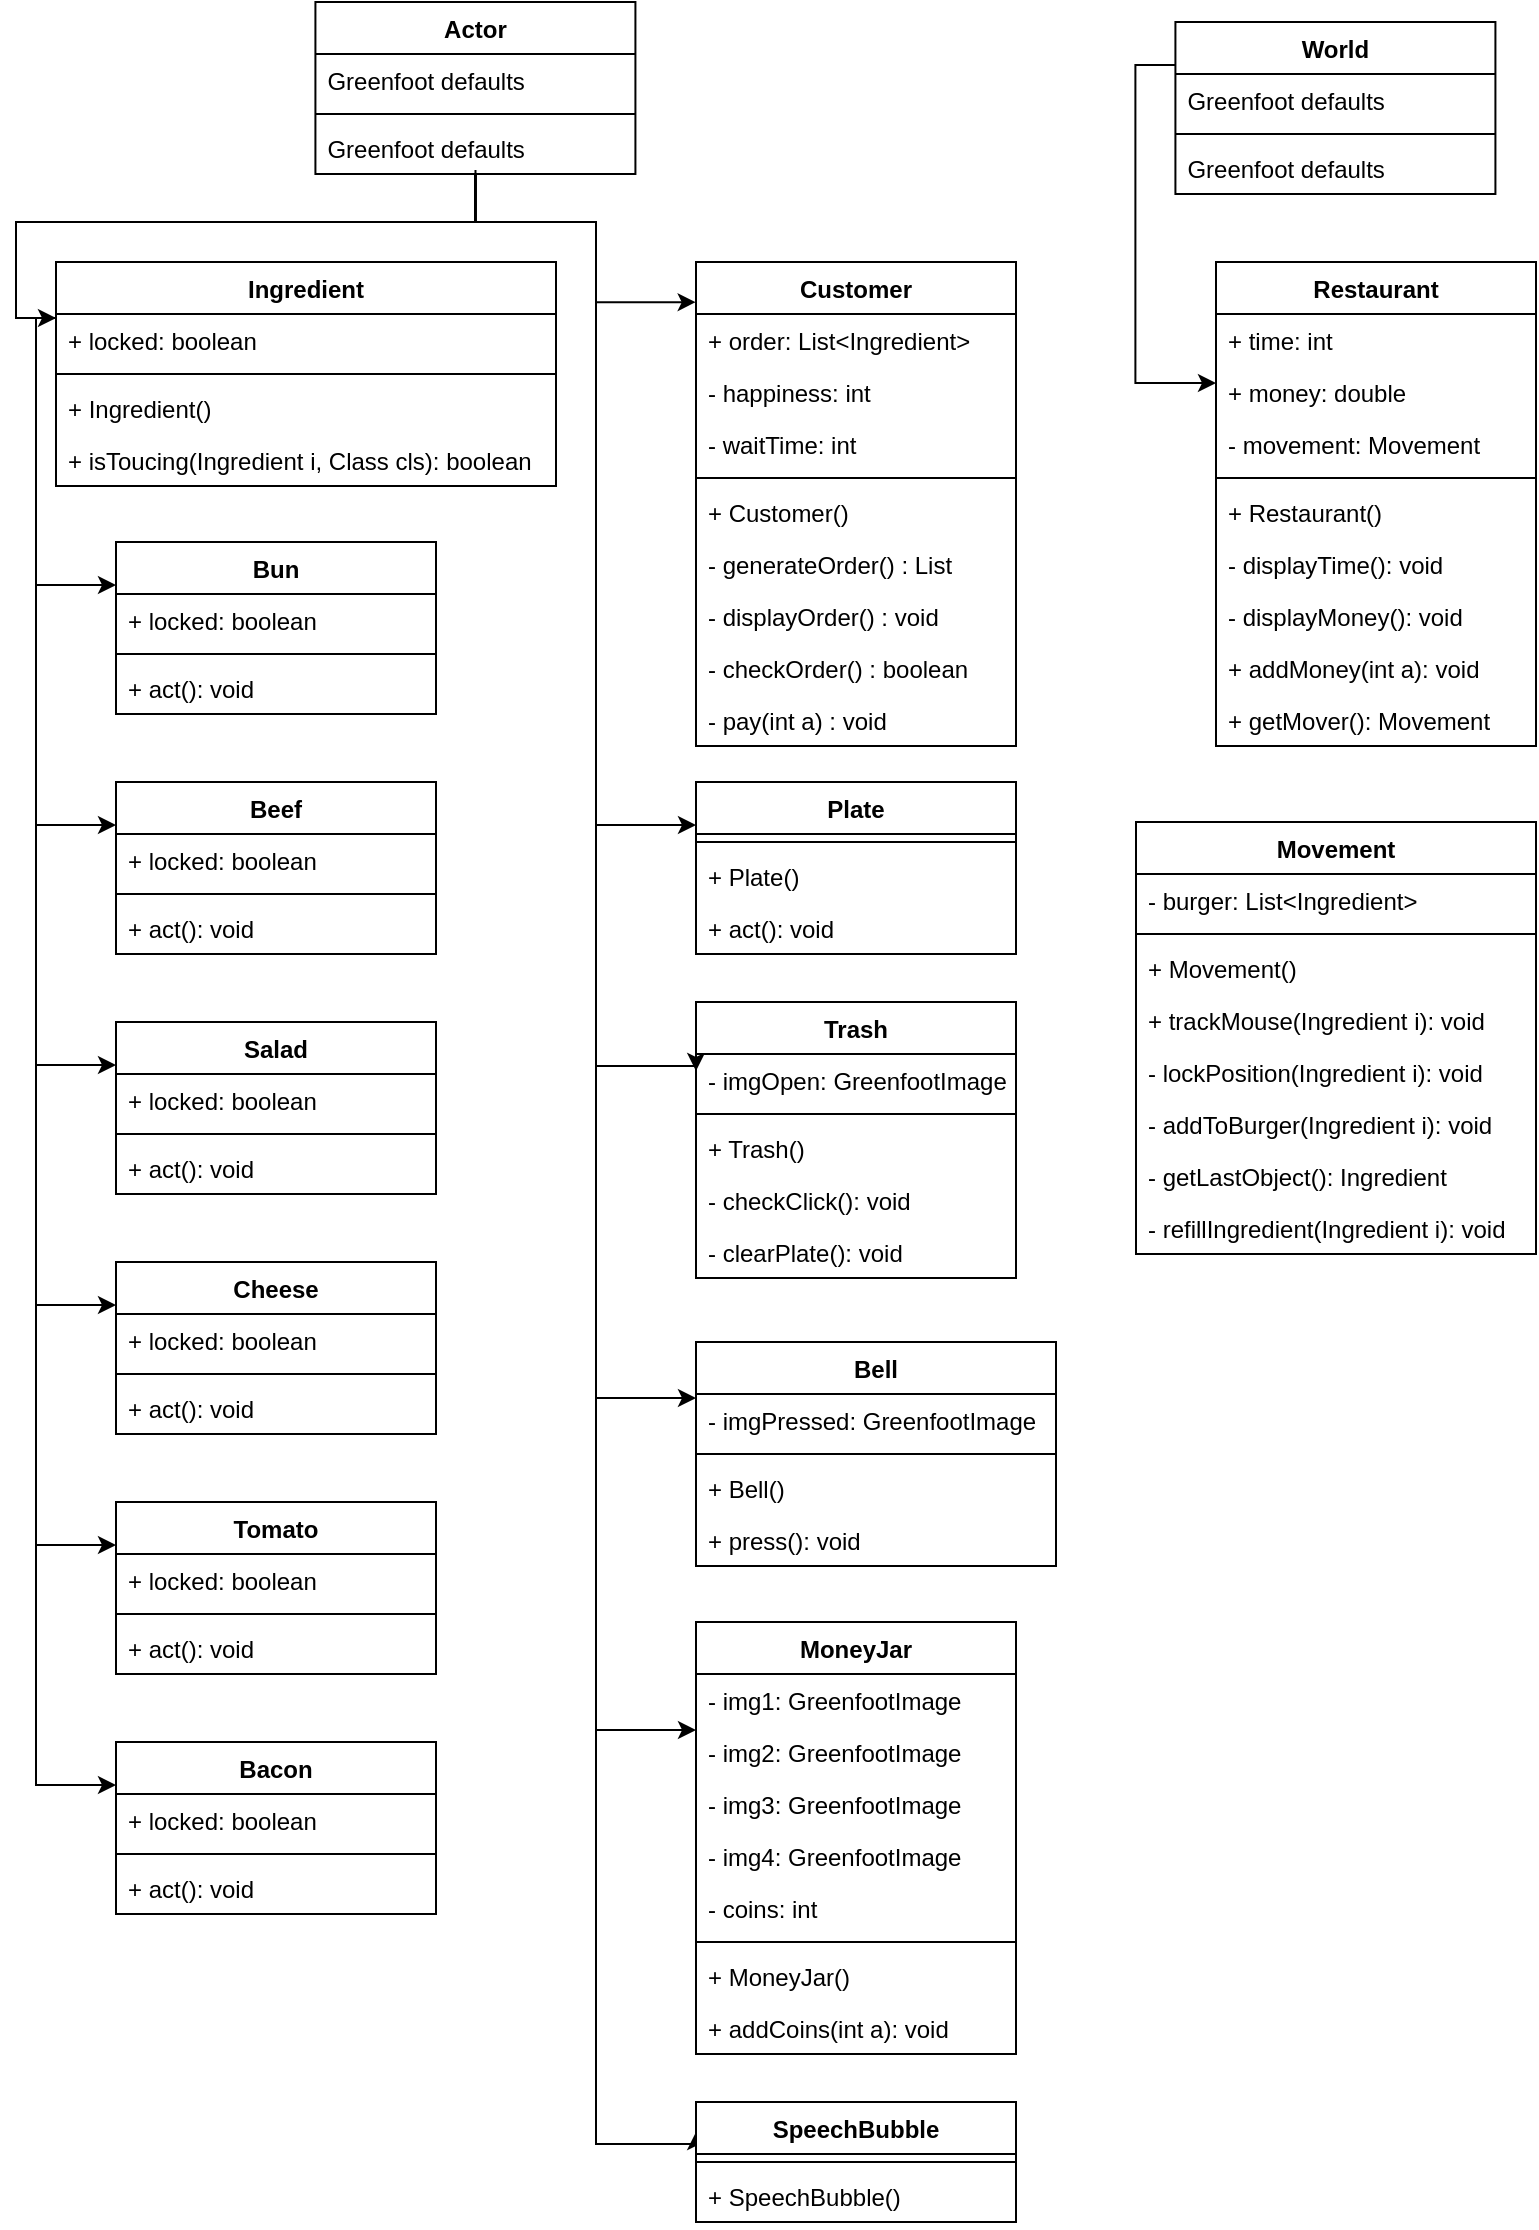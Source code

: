 <mxfile version="12.4.2" type="device" pages="1"><diagram name="Page-1" id="c4acf3e9-155e-7222-9cf6-157b1a14988f"><mxGraphModel dx="1385" dy="678" grid="1" gridSize="10" guides="1" tooltips="1" connect="1" arrows="1" fold="1" page="1" pageScale="1" pageWidth="827" pageHeight="1169" background="#ffffff" math="0" shadow="0"><root><mxCell id="0"/><mxCell id="1" parent="0"/><mxCell id="tEHOVPsxoqMVs1OEsCAl-37" style="edgeStyle=orthogonalEdgeStyle;rounded=0;orthogonalLoop=1;jettySize=auto;html=1;exitX=0;exitY=0.25;exitDx=0;exitDy=0;entryX=0;entryY=0.25;entryDx=0;entryDy=0;" parent="1" source="tEHOVPsxoqMVs1OEsCAl-1" target="tEHOVPsxoqMVs1OEsCAl-10" edge="1"><mxGeometry relative="1" as="geometry"><Array as="points"><mxPoint x="50" y="188"/><mxPoint x="50" y="322"/></Array></mxGeometry></mxCell><mxCell id="tEHOVPsxoqMVs1OEsCAl-39" style="edgeStyle=orthogonalEdgeStyle;rounded=0;orthogonalLoop=1;jettySize=auto;html=1;exitX=0;exitY=0.25;exitDx=0;exitDy=0;entryX=0;entryY=0.25;entryDx=0;entryDy=0;" parent="1" source="tEHOVPsxoqMVs1OEsCAl-1" target="tEHOVPsxoqMVs1OEsCAl-14" edge="1"><mxGeometry relative="1" as="geometry"><Array as="points"><mxPoint x="50" y="188"/><mxPoint x="50" y="442"/></Array></mxGeometry></mxCell><mxCell id="tEHOVPsxoqMVs1OEsCAl-40" style="edgeStyle=orthogonalEdgeStyle;rounded=0;orthogonalLoop=1;jettySize=auto;html=1;exitX=0;exitY=0.25;exitDx=0;exitDy=0;entryX=0;entryY=0.25;entryDx=0;entryDy=0;" parent="1" source="tEHOVPsxoqMVs1OEsCAl-1" target="tEHOVPsxoqMVs1OEsCAl-22" edge="1"><mxGeometry relative="1" as="geometry"><Array as="points"><mxPoint x="50" y="188"/><mxPoint x="50" y="562"/></Array></mxGeometry></mxCell><mxCell id="tEHOVPsxoqMVs1OEsCAl-41" style="edgeStyle=orthogonalEdgeStyle;rounded=0;orthogonalLoop=1;jettySize=auto;html=1;exitX=0;exitY=0.25;exitDx=0;exitDy=0;entryX=0;entryY=0.25;entryDx=0;entryDy=0;" parent="1" source="tEHOVPsxoqMVs1OEsCAl-1" target="tEHOVPsxoqMVs1OEsCAl-26" edge="1"><mxGeometry relative="1" as="geometry"><Array as="points"><mxPoint x="50" y="188"/><mxPoint x="50" y="682"/></Array></mxGeometry></mxCell><mxCell id="tEHOVPsxoqMVs1OEsCAl-42" style="edgeStyle=orthogonalEdgeStyle;rounded=0;orthogonalLoop=1;jettySize=auto;html=1;exitX=0;exitY=0.25;exitDx=0;exitDy=0;entryX=0;entryY=0.25;entryDx=0;entryDy=0;" parent="1" source="tEHOVPsxoqMVs1OEsCAl-1" target="tEHOVPsxoqMVs1OEsCAl-18" edge="1"><mxGeometry relative="1" as="geometry"><Array as="points"><mxPoint x="50" y="188"/><mxPoint x="50" y="802"/></Array></mxGeometry></mxCell><mxCell id="tEHOVPsxoqMVs1OEsCAl-43" style="edgeStyle=orthogonalEdgeStyle;rounded=0;orthogonalLoop=1;jettySize=auto;html=1;exitX=0;exitY=0.25;exitDx=0;exitDy=0;entryX=0;entryY=0.25;entryDx=0;entryDy=0;" parent="1" source="tEHOVPsxoqMVs1OEsCAl-1" target="tEHOVPsxoqMVs1OEsCAl-30" edge="1"><mxGeometry relative="1" as="geometry"><Array as="points"><mxPoint x="50" y="188"/><mxPoint x="50" y="922"/></Array></mxGeometry></mxCell><mxCell id="tEHOVPsxoqMVs1OEsCAl-1" value="Ingredient" style="swimlane;fontStyle=1;align=center;verticalAlign=top;childLayout=stackLayout;horizontal=1;startSize=26;horizontalStack=0;resizeParent=1;resizeParentMax=0;resizeLast=0;collapsible=1;marginBottom=0;" parent="1" vertex="1"><mxGeometry x="60" y="160" width="250" height="112" as="geometry"/></mxCell><mxCell id="tEHOVPsxoqMVs1OEsCAl-2" value="+ locked: boolean" style="text;strokeColor=none;fillColor=none;align=left;verticalAlign=top;spacingLeft=4;spacingRight=4;overflow=hidden;rotatable=0;points=[[0,0.5],[1,0.5]];portConstraint=eastwest;" parent="tEHOVPsxoqMVs1OEsCAl-1" vertex="1"><mxGeometry y="26" width="250" height="26" as="geometry"/></mxCell><mxCell id="tEHOVPsxoqMVs1OEsCAl-3" value="" style="line;strokeWidth=1;fillColor=none;align=left;verticalAlign=middle;spacingTop=-1;spacingLeft=3;spacingRight=3;rotatable=0;labelPosition=right;points=[];portConstraint=eastwest;" parent="tEHOVPsxoqMVs1OEsCAl-1" vertex="1"><mxGeometry y="52" width="250" height="8" as="geometry"/></mxCell><mxCell id="tEHOVPsxoqMVs1OEsCAl-116" value="+ Ingredient()" style="text;strokeColor=none;fillColor=none;align=left;verticalAlign=top;spacingLeft=4;spacingRight=4;overflow=hidden;rotatable=0;points=[[0,0.5],[1,0.5]];portConstraint=eastwest;" parent="tEHOVPsxoqMVs1OEsCAl-1" vertex="1"><mxGeometry y="60" width="250" height="26" as="geometry"/></mxCell><mxCell id="tEHOVPsxoqMVs1OEsCAl-4" value="+ isToucing(Ingredient i, Class cls): boolean" style="text;strokeColor=none;fillColor=none;align=left;verticalAlign=top;spacingLeft=4;spacingRight=4;overflow=hidden;rotatable=0;points=[[0,0.5],[1,0.5]];portConstraint=eastwest;" parent="tEHOVPsxoqMVs1OEsCAl-1" vertex="1"><mxGeometry y="86" width="250" height="26" as="geometry"/></mxCell><mxCell id="tEHOVPsxoqMVs1OEsCAl-88" style="edgeStyle=orthogonalEdgeStyle;rounded=0;orthogonalLoop=1;jettySize=auto;html=1;exitX=0.5;exitY=1;exitDx=0;exitDy=0;entryX=0;entryY=0.25;entryDx=0;entryDy=0;" parent="1" source="tEHOVPsxoqMVs1OEsCAl-5" target="tEHOVPsxoqMVs1OEsCAl-64" edge="1"><mxGeometry relative="1" as="geometry"><Array as="points"><mxPoint x="270" y="140"/><mxPoint x="330" y="140"/><mxPoint x="330" y="442"/></Array></mxGeometry></mxCell><mxCell id="tEHOVPsxoqMVs1OEsCAl-89" style="edgeStyle=orthogonalEdgeStyle;rounded=0;orthogonalLoop=1;jettySize=auto;html=1;exitX=0.5;exitY=1;exitDx=0;exitDy=0;entryX=0;entryY=0.25;entryDx=0;entryDy=0;" parent="1" source="tEHOVPsxoqMVs1OEsCAl-5" target="tEHOVPsxoqMVs1OEsCAl-68" edge="1"><mxGeometry relative="1" as="geometry"><Array as="points"><mxPoint x="270" y="140"/><mxPoint x="330" y="140"/><mxPoint x="330" y="562"/></Array></mxGeometry></mxCell><mxCell id="tEHOVPsxoqMVs1OEsCAl-90" style="edgeStyle=orthogonalEdgeStyle;rounded=0;orthogonalLoop=1;jettySize=auto;html=1;exitX=0.5;exitY=1;exitDx=0;exitDy=0;entryX=0;entryY=0.25;entryDx=0;entryDy=0;" parent="1" source="tEHOVPsxoqMVs1OEsCAl-5" target="tEHOVPsxoqMVs1OEsCAl-72" edge="1"><mxGeometry relative="1" as="geometry"><Array as="points"><mxPoint x="270" y="140"/><mxPoint x="330" y="140"/><mxPoint x="330" y="728"/></Array></mxGeometry></mxCell><mxCell id="tEHOVPsxoqMVs1OEsCAl-91" style="edgeStyle=orthogonalEdgeStyle;rounded=0;orthogonalLoop=1;jettySize=auto;html=1;exitX=0.5;exitY=1;exitDx=0;exitDy=0;entryX=0;entryY=0.25;entryDx=0;entryDy=0;" parent="1" source="tEHOVPsxoqMVs1OEsCAl-5" target="tEHOVPsxoqMVs1OEsCAl-78" edge="1"><mxGeometry relative="1" as="geometry"><Array as="points"><mxPoint x="270" y="140"/><mxPoint x="330" y="140"/><mxPoint x="330" y="894"/></Array></mxGeometry></mxCell><mxCell id="tEHOVPsxoqMVs1OEsCAl-112" style="edgeStyle=orthogonalEdgeStyle;rounded=0;orthogonalLoop=1;jettySize=auto;html=1;exitX=0.5;exitY=1;exitDx=0;exitDy=0;entryX=0;entryY=0.25;entryDx=0;entryDy=0;" parent="1" source="tEHOVPsxoqMVs1OEsCAl-5" target="tEHOVPsxoqMVs1OEsCAl-108" edge="1"><mxGeometry relative="1" as="geometry"><Array as="points"><mxPoint x="270" y="140"/><mxPoint x="330" y="140"/><mxPoint x="330" y="1101"/></Array></mxGeometry></mxCell><mxCell id="tEHOVPsxoqMVs1OEsCAl-113" style="edgeStyle=orthogonalEdgeStyle;rounded=0;orthogonalLoop=1;jettySize=auto;html=1;exitX=0.5;exitY=1;exitDx=0;exitDy=0;entryX=-0.001;entryY=0.083;entryDx=0;entryDy=0;entryPerimeter=0;" parent="1" source="tEHOVPsxoqMVs1OEsCAl-5" target="tEHOVPsxoqMVs1OEsCAl-83" edge="1"><mxGeometry relative="1" as="geometry"><mxPoint x="370" y="180" as="targetPoint"/><Array as="points"><mxPoint x="270" y="140"/><mxPoint x="330" y="140"/><mxPoint x="330" y="180"/></Array></mxGeometry></mxCell><mxCell id="tEHOVPsxoqMVs1OEsCAl-5" value="Actor" style="swimlane;fontStyle=1;align=center;verticalAlign=top;childLayout=stackLayout;horizontal=1;startSize=26;horizontalStack=0;resizeParent=1;resizeParentMax=0;resizeLast=0;collapsible=1;marginBottom=0;" parent="1" vertex="1"><mxGeometry x="189.71" y="30" width="160" height="86" as="geometry"/></mxCell><mxCell id="tEHOVPsxoqMVs1OEsCAl-6" value="Greenfoot defaults" style="text;strokeColor=none;fillColor=none;align=left;verticalAlign=top;spacingLeft=4;spacingRight=4;overflow=hidden;rotatable=0;points=[[0,0.5],[1,0.5]];portConstraint=eastwest;" parent="tEHOVPsxoqMVs1OEsCAl-5" vertex="1"><mxGeometry y="26" width="160" height="26" as="geometry"/></mxCell><mxCell id="tEHOVPsxoqMVs1OEsCAl-7" value="" style="line;strokeWidth=1;fillColor=none;align=left;verticalAlign=middle;spacingTop=-1;spacingLeft=3;spacingRight=3;rotatable=0;labelPosition=right;points=[];portConstraint=eastwest;" parent="tEHOVPsxoqMVs1OEsCAl-5" vertex="1"><mxGeometry y="52" width="160" height="8" as="geometry"/></mxCell><mxCell id="tEHOVPsxoqMVs1OEsCAl-8" value="Greenfoot defaults" style="text;strokeColor=none;fillColor=none;align=left;verticalAlign=top;spacingLeft=4;spacingRight=4;overflow=hidden;rotatable=0;points=[[0,0.5],[1,0.5]];portConstraint=eastwest;" parent="tEHOVPsxoqMVs1OEsCAl-5" vertex="1"><mxGeometry y="60" width="160" height="26" as="geometry"/></mxCell><mxCell id="tEHOVPsxoqMVs1OEsCAl-10" value="Bun" style="swimlane;fontStyle=1;align=center;verticalAlign=top;childLayout=stackLayout;horizontal=1;startSize=26;horizontalStack=0;resizeParent=1;resizeParentMax=0;resizeLast=0;collapsible=1;marginBottom=0;" parent="1" vertex="1"><mxGeometry x="90.0" y="300" width="160" height="86" as="geometry"/></mxCell><mxCell id="tEHOVPsxoqMVs1OEsCAl-117" value="+ locked: boolean" style="text;strokeColor=none;fillColor=none;align=left;verticalAlign=top;spacingLeft=4;spacingRight=4;overflow=hidden;rotatable=0;points=[[0,0.5],[1,0.5]];portConstraint=eastwest;" parent="tEHOVPsxoqMVs1OEsCAl-10" vertex="1"><mxGeometry y="26" width="160" height="26" as="geometry"/></mxCell><mxCell id="tEHOVPsxoqMVs1OEsCAl-12" value="" style="line;strokeWidth=1;fillColor=none;align=left;verticalAlign=middle;spacingTop=-1;spacingLeft=3;spacingRight=3;rotatable=0;labelPosition=right;points=[];portConstraint=eastwest;" parent="tEHOVPsxoqMVs1OEsCAl-10" vertex="1"><mxGeometry y="52" width="160" height="8" as="geometry"/></mxCell><mxCell id="tEHOVPsxoqMVs1OEsCAl-13" value="+ act(): void" style="text;strokeColor=none;fillColor=none;align=left;verticalAlign=top;spacingLeft=4;spacingRight=4;overflow=hidden;rotatable=0;points=[[0,0.5],[1,0.5]];portConstraint=eastwest;" parent="tEHOVPsxoqMVs1OEsCAl-10" vertex="1"><mxGeometry y="60" width="160" height="26" as="geometry"/></mxCell><mxCell id="tEHOVPsxoqMVs1OEsCAl-14" value="Beef" style="swimlane;fontStyle=1;align=center;verticalAlign=top;childLayout=stackLayout;horizontal=1;startSize=26;horizontalStack=0;resizeParent=1;resizeParentMax=0;resizeLast=0;collapsible=1;marginBottom=0;" parent="1" vertex="1"><mxGeometry x="90.0" y="420" width="160" height="86" as="geometry"/></mxCell><mxCell id="tEHOVPsxoqMVs1OEsCAl-118" value="+ locked: boolean" style="text;strokeColor=none;fillColor=none;align=left;verticalAlign=top;spacingLeft=4;spacingRight=4;overflow=hidden;rotatable=0;points=[[0,0.5],[1,0.5]];portConstraint=eastwest;" parent="tEHOVPsxoqMVs1OEsCAl-14" vertex="1"><mxGeometry y="26" width="160" height="26" as="geometry"/></mxCell><mxCell id="tEHOVPsxoqMVs1OEsCAl-16" value="" style="line;strokeWidth=1;fillColor=none;align=left;verticalAlign=middle;spacingTop=-1;spacingLeft=3;spacingRight=3;rotatable=0;labelPosition=right;points=[];portConstraint=eastwest;" parent="tEHOVPsxoqMVs1OEsCAl-14" vertex="1"><mxGeometry y="52" width="160" height="8" as="geometry"/></mxCell><mxCell id="tEHOVPsxoqMVs1OEsCAl-17" value="+ act(): void" style="text;strokeColor=none;fillColor=none;align=left;verticalAlign=top;spacingLeft=4;spacingRight=4;overflow=hidden;rotatable=0;points=[[0,0.5],[1,0.5]];portConstraint=eastwest;" parent="tEHOVPsxoqMVs1OEsCAl-14" vertex="1"><mxGeometry y="60" width="160" height="26" as="geometry"/></mxCell><mxCell id="tEHOVPsxoqMVs1OEsCAl-18" value="Tomato" style="swimlane;fontStyle=1;align=center;verticalAlign=top;childLayout=stackLayout;horizontal=1;startSize=26;horizontalStack=0;resizeParent=1;resizeParentMax=0;resizeLast=0;collapsible=1;marginBottom=0;" parent="1" vertex="1"><mxGeometry x="90.0" y="780" width="160" height="86" as="geometry"/></mxCell><mxCell id="tEHOVPsxoqMVs1OEsCAl-121" value="+ locked: boolean" style="text;strokeColor=none;fillColor=none;align=left;verticalAlign=top;spacingLeft=4;spacingRight=4;overflow=hidden;rotatable=0;points=[[0,0.5],[1,0.5]];portConstraint=eastwest;" parent="tEHOVPsxoqMVs1OEsCAl-18" vertex="1"><mxGeometry y="26" width="160" height="26" as="geometry"/></mxCell><mxCell id="tEHOVPsxoqMVs1OEsCAl-20" value="" style="line;strokeWidth=1;fillColor=none;align=left;verticalAlign=middle;spacingTop=-1;spacingLeft=3;spacingRight=3;rotatable=0;labelPosition=right;points=[];portConstraint=eastwest;" parent="tEHOVPsxoqMVs1OEsCAl-18" vertex="1"><mxGeometry y="52" width="160" height="8" as="geometry"/></mxCell><mxCell id="tEHOVPsxoqMVs1OEsCAl-21" value="+ act(): void" style="text;strokeColor=none;fillColor=none;align=left;verticalAlign=top;spacingLeft=4;spacingRight=4;overflow=hidden;rotatable=0;points=[[0,0.5],[1,0.5]];portConstraint=eastwest;" parent="tEHOVPsxoqMVs1OEsCAl-18" vertex="1"><mxGeometry y="60" width="160" height="26" as="geometry"/></mxCell><mxCell id="tEHOVPsxoqMVs1OEsCAl-22" value="Salad" style="swimlane;fontStyle=1;align=center;verticalAlign=top;childLayout=stackLayout;horizontal=1;startSize=26;horizontalStack=0;resizeParent=1;resizeParentMax=0;resizeLast=0;collapsible=1;marginBottom=0;" parent="1" vertex="1"><mxGeometry x="90.0" y="540" width="160" height="86" as="geometry"/></mxCell><mxCell id="tEHOVPsxoqMVs1OEsCAl-119" value="+ locked: boolean" style="text;strokeColor=none;fillColor=none;align=left;verticalAlign=top;spacingLeft=4;spacingRight=4;overflow=hidden;rotatable=0;points=[[0,0.5],[1,0.5]];portConstraint=eastwest;" parent="tEHOVPsxoqMVs1OEsCAl-22" vertex="1"><mxGeometry y="26" width="160" height="26" as="geometry"/></mxCell><mxCell id="tEHOVPsxoqMVs1OEsCAl-24" value="" style="line;strokeWidth=1;fillColor=none;align=left;verticalAlign=middle;spacingTop=-1;spacingLeft=3;spacingRight=3;rotatable=0;labelPosition=right;points=[];portConstraint=eastwest;" parent="tEHOVPsxoqMVs1OEsCAl-22" vertex="1"><mxGeometry y="52" width="160" height="8" as="geometry"/></mxCell><mxCell id="tEHOVPsxoqMVs1OEsCAl-25" value="+ act(): void" style="text;strokeColor=none;fillColor=none;align=left;verticalAlign=top;spacingLeft=4;spacingRight=4;overflow=hidden;rotatable=0;points=[[0,0.5],[1,0.5]];portConstraint=eastwest;" parent="tEHOVPsxoqMVs1OEsCAl-22" vertex="1"><mxGeometry y="60" width="160" height="26" as="geometry"/></mxCell><mxCell id="tEHOVPsxoqMVs1OEsCAl-26" value="Cheese" style="swimlane;fontStyle=1;align=center;verticalAlign=top;childLayout=stackLayout;horizontal=1;startSize=26;horizontalStack=0;resizeParent=1;resizeParentMax=0;resizeLast=0;collapsible=1;marginBottom=0;" parent="1" vertex="1"><mxGeometry x="90.0" y="660" width="160" height="86" as="geometry"/></mxCell><mxCell id="tEHOVPsxoqMVs1OEsCAl-120" value="+ locked: boolean" style="text;strokeColor=none;fillColor=none;align=left;verticalAlign=top;spacingLeft=4;spacingRight=4;overflow=hidden;rotatable=0;points=[[0,0.5],[1,0.5]];portConstraint=eastwest;" parent="tEHOVPsxoqMVs1OEsCAl-26" vertex="1"><mxGeometry y="26" width="160" height="26" as="geometry"/></mxCell><mxCell id="tEHOVPsxoqMVs1OEsCAl-28" value="" style="line;strokeWidth=1;fillColor=none;align=left;verticalAlign=middle;spacingTop=-1;spacingLeft=3;spacingRight=3;rotatable=0;labelPosition=right;points=[];portConstraint=eastwest;" parent="tEHOVPsxoqMVs1OEsCAl-26" vertex="1"><mxGeometry y="52" width="160" height="8" as="geometry"/></mxCell><mxCell id="tEHOVPsxoqMVs1OEsCAl-29" value="+ act(): void" style="text;strokeColor=none;fillColor=none;align=left;verticalAlign=top;spacingLeft=4;spacingRight=4;overflow=hidden;rotatable=0;points=[[0,0.5],[1,0.5]];portConstraint=eastwest;" parent="tEHOVPsxoqMVs1OEsCAl-26" vertex="1"><mxGeometry y="60" width="160" height="26" as="geometry"/></mxCell><mxCell id="tEHOVPsxoqMVs1OEsCAl-30" value="Bacon" style="swimlane;fontStyle=1;align=center;verticalAlign=top;childLayout=stackLayout;horizontal=1;startSize=26;horizontalStack=0;resizeParent=1;resizeParentMax=0;resizeLast=0;collapsible=1;marginBottom=0;" parent="1" vertex="1"><mxGeometry x="90.0" y="900" width="160" height="86" as="geometry"/></mxCell><mxCell id="tEHOVPsxoqMVs1OEsCAl-122" value="+ locked: boolean" style="text;strokeColor=none;fillColor=none;align=left;verticalAlign=top;spacingLeft=4;spacingRight=4;overflow=hidden;rotatable=0;points=[[0,0.5],[1,0.5]];portConstraint=eastwest;" parent="tEHOVPsxoqMVs1OEsCAl-30" vertex="1"><mxGeometry y="26" width="160" height="26" as="geometry"/></mxCell><mxCell id="tEHOVPsxoqMVs1OEsCAl-32" value="" style="line;strokeWidth=1;fillColor=none;align=left;verticalAlign=middle;spacingTop=-1;spacingLeft=3;spacingRight=3;rotatable=0;labelPosition=right;points=[];portConstraint=eastwest;" parent="tEHOVPsxoqMVs1OEsCAl-30" vertex="1"><mxGeometry y="52" width="160" height="8" as="geometry"/></mxCell><mxCell id="tEHOVPsxoqMVs1OEsCAl-33" value="+ act(): void" style="text;strokeColor=none;fillColor=none;align=left;verticalAlign=top;spacingLeft=4;spacingRight=4;overflow=hidden;rotatable=0;points=[[0,0.5],[1,0.5]];portConstraint=eastwest;" parent="tEHOVPsxoqMVs1OEsCAl-30" vertex="1"><mxGeometry y="60" width="160" height="26" as="geometry"/></mxCell><mxCell id="tEHOVPsxoqMVs1OEsCAl-52" style="edgeStyle=orthogonalEdgeStyle;rounded=0;orthogonalLoop=1;jettySize=auto;html=1;exitX=0;exitY=0.25;exitDx=0;exitDy=0;entryX=0;entryY=0.25;entryDx=0;entryDy=0;" parent="1" source="tEHOVPsxoqMVs1OEsCAl-44" target="tEHOVPsxoqMVs1OEsCAl-48" edge="1"><mxGeometry relative="1" as="geometry"/></mxCell><mxCell id="tEHOVPsxoqMVs1OEsCAl-44" value="World" style="swimlane;fontStyle=1;align=center;verticalAlign=top;childLayout=stackLayout;horizontal=1;startSize=26;horizontalStack=0;resizeParent=1;resizeParentMax=0;resizeLast=0;collapsible=1;marginBottom=0;" parent="1" vertex="1"><mxGeometry x="619.71" y="40" width="160" height="86" as="geometry"/></mxCell><mxCell id="tEHOVPsxoqMVs1OEsCAl-45" value="Greenfoot defaults" style="text;strokeColor=none;fillColor=none;align=left;verticalAlign=top;spacingLeft=4;spacingRight=4;overflow=hidden;rotatable=0;points=[[0,0.5],[1,0.5]];portConstraint=eastwest;" parent="tEHOVPsxoqMVs1OEsCAl-44" vertex="1"><mxGeometry y="26" width="160" height="26" as="geometry"/></mxCell><mxCell id="tEHOVPsxoqMVs1OEsCAl-46" value="" style="line;strokeWidth=1;fillColor=none;align=left;verticalAlign=middle;spacingTop=-1;spacingLeft=3;spacingRight=3;rotatable=0;labelPosition=right;points=[];portConstraint=eastwest;" parent="tEHOVPsxoqMVs1OEsCAl-44" vertex="1"><mxGeometry y="52" width="160" height="8" as="geometry"/></mxCell><mxCell id="tEHOVPsxoqMVs1OEsCAl-47" value="Greenfoot defaults" style="text;strokeColor=none;fillColor=none;align=left;verticalAlign=top;spacingLeft=4;spacingRight=4;overflow=hidden;rotatable=0;points=[[0,0.5],[1,0.5]];portConstraint=eastwest;" parent="tEHOVPsxoqMVs1OEsCAl-44" vertex="1"><mxGeometry y="60" width="160" height="26" as="geometry"/></mxCell><mxCell id="tEHOVPsxoqMVs1OEsCAl-48" value="Restaurant" style="swimlane;fontStyle=1;align=center;verticalAlign=top;childLayout=stackLayout;horizontal=1;startSize=26;horizontalStack=0;resizeParent=1;resizeParentMax=0;resizeLast=0;collapsible=1;marginBottom=0;" parent="1" vertex="1"><mxGeometry x="640" y="160" width="160" height="242" as="geometry"/></mxCell><mxCell id="tEHOVPsxoqMVs1OEsCAl-49" value="+ time: int" style="text;strokeColor=none;fillColor=none;align=left;verticalAlign=top;spacingLeft=4;spacingRight=4;overflow=hidden;rotatable=0;points=[[0,0.5],[1,0.5]];portConstraint=eastwest;" parent="tEHOVPsxoqMVs1OEsCAl-48" vertex="1"><mxGeometry y="26" width="160" height="26" as="geometry"/></mxCell><mxCell id="tEHOVPsxoqMVs1OEsCAl-97" value="+ money: double" style="text;strokeColor=none;fillColor=none;align=left;verticalAlign=top;spacingLeft=4;spacingRight=4;overflow=hidden;rotatable=0;points=[[0,0.5],[1,0.5]];portConstraint=eastwest;" parent="tEHOVPsxoqMVs1OEsCAl-48" vertex="1"><mxGeometry y="52" width="160" height="26" as="geometry"/></mxCell><mxCell id="tEHOVPsxoqMVs1OEsCAl-107" value="- movement: Movement" style="text;strokeColor=none;fillColor=none;align=left;verticalAlign=top;spacingLeft=4;spacingRight=4;overflow=hidden;rotatable=0;points=[[0,0.5],[1,0.5]];portConstraint=eastwest;" parent="tEHOVPsxoqMVs1OEsCAl-48" vertex="1"><mxGeometry y="78" width="160" height="26" as="geometry"/></mxCell><mxCell id="tEHOVPsxoqMVs1OEsCAl-50" value="" style="line;strokeWidth=1;fillColor=none;align=left;verticalAlign=middle;spacingTop=-1;spacingLeft=3;spacingRight=3;rotatable=0;labelPosition=right;points=[];portConstraint=eastwest;" parent="tEHOVPsxoqMVs1OEsCAl-48" vertex="1"><mxGeometry y="104" width="160" height="8" as="geometry"/></mxCell><mxCell id="tEHOVPsxoqMVs1OEsCAl-106" value="+ Restaurant()" style="text;strokeColor=none;fillColor=none;align=left;verticalAlign=top;spacingLeft=4;spacingRight=4;overflow=hidden;rotatable=0;points=[[0,0.5],[1,0.5]];portConstraint=eastwest;" parent="tEHOVPsxoqMVs1OEsCAl-48" vertex="1"><mxGeometry y="112" width="160" height="26" as="geometry"/></mxCell><mxCell id="tEHOVPsxoqMVs1OEsCAl-51" value="- displayTime(): void" style="text;strokeColor=none;fillColor=none;align=left;verticalAlign=top;spacingLeft=4;spacingRight=4;overflow=hidden;rotatable=0;points=[[0,0.5],[1,0.5]];portConstraint=eastwest;" parent="tEHOVPsxoqMVs1OEsCAl-48" vertex="1"><mxGeometry y="138" width="160" height="26" as="geometry"/></mxCell><mxCell id="tEHOVPsxoqMVs1OEsCAl-100" value="- displayMoney(): void" style="text;strokeColor=none;fillColor=none;align=left;verticalAlign=top;spacingLeft=4;spacingRight=4;overflow=hidden;rotatable=0;points=[[0,0.5],[1,0.5]];portConstraint=eastwest;" parent="tEHOVPsxoqMVs1OEsCAl-48" vertex="1"><mxGeometry y="164" width="160" height="26" as="geometry"/></mxCell><mxCell id="tEHOVPsxoqMVs1OEsCAl-98" value="+ addMoney(int a): void" style="text;strokeColor=none;fillColor=none;align=left;verticalAlign=top;spacingLeft=4;spacingRight=4;overflow=hidden;rotatable=0;points=[[0,0.5],[1,0.5]];portConstraint=eastwest;" parent="tEHOVPsxoqMVs1OEsCAl-48" vertex="1"><mxGeometry y="190" width="160" height="26" as="geometry"/></mxCell><mxCell id="tEHOVPsxoqMVs1OEsCAl-123" value="+ getMover(): Movement" style="text;strokeColor=none;fillColor=none;align=left;verticalAlign=top;spacingLeft=4;spacingRight=4;overflow=hidden;rotatable=0;points=[[0,0.5],[1,0.5]];portConstraint=eastwest;" parent="tEHOVPsxoqMVs1OEsCAl-48" vertex="1"><mxGeometry y="216" width="160" height="26" as="geometry"/></mxCell><mxCell id="tEHOVPsxoqMVs1OEsCAl-53" value="Movement" style="swimlane;fontStyle=1;align=center;verticalAlign=top;childLayout=stackLayout;horizontal=1;startSize=26;horizontalStack=0;resizeParent=1;resizeParentMax=0;resizeLast=0;collapsible=1;marginBottom=0;" parent="1" vertex="1"><mxGeometry x="600" y="440" width="200" height="216" as="geometry"/></mxCell><mxCell id="tEHOVPsxoqMVs1OEsCAl-54" value="- burger: List&lt;Ingredient&gt;" style="text;strokeColor=none;fillColor=none;align=left;verticalAlign=top;spacingLeft=4;spacingRight=4;overflow=hidden;rotatable=0;points=[[0,0.5],[1,0.5]];portConstraint=eastwest;" parent="tEHOVPsxoqMVs1OEsCAl-53" vertex="1"><mxGeometry y="26" width="200" height="26" as="geometry"/></mxCell><mxCell id="tEHOVPsxoqMVs1OEsCAl-55" value="" style="line;strokeWidth=1;fillColor=none;align=left;verticalAlign=middle;spacingTop=-1;spacingLeft=3;spacingRight=3;rotatable=0;labelPosition=right;points=[];portConstraint=eastwest;" parent="tEHOVPsxoqMVs1OEsCAl-53" vertex="1"><mxGeometry y="52" width="200" height="8" as="geometry"/></mxCell><mxCell id="tEHOVPsxoqMVs1OEsCAl-105" value="+ Movement()" style="text;strokeColor=none;fillColor=none;align=left;verticalAlign=top;spacingLeft=4;spacingRight=4;overflow=hidden;rotatable=0;points=[[0,0.5],[1,0.5]];portConstraint=eastwest;" parent="tEHOVPsxoqMVs1OEsCAl-53" vertex="1"><mxGeometry y="60" width="200" height="26" as="geometry"/></mxCell><mxCell id="tEHOVPsxoqMVs1OEsCAl-56" value="+ trackMouse(Ingredient i): void" style="text;strokeColor=none;fillColor=none;align=left;verticalAlign=top;spacingLeft=4;spacingRight=4;overflow=hidden;rotatable=0;points=[[0,0.5],[1,0.5]];portConstraint=eastwest;" parent="tEHOVPsxoqMVs1OEsCAl-53" vertex="1"><mxGeometry y="86" width="200" height="26" as="geometry"/></mxCell><mxCell id="tEHOVPsxoqMVs1OEsCAl-101" value="- lockPosition(Ingredient i): void" style="text;strokeColor=none;fillColor=none;align=left;verticalAlign=top;spacingLeft=4;spacingRight=4;overflow=hidden;rotatable=0;points=[[0,0.5],[1,0.5]];portConstraint=eastwest;" parent="tEHOVPsxoqMVs1OEsCAl-53" vertex="1"><mxGeometry y="112" width="200" height="26" as="geometry"/></mxCell><mxCell id="tEHOVPsxoqMVs1OEsCAl-103" value="- addToBurger(Ingredient i): void" style="text;strokeColor=none;fillColor=none;align=left;verticalAlign=top;spacingLeft=4;spacingRight=4;overflow=hidden;rotatable=0;points=[[0,0.5],[1,0.5]];portConstraint=eastwest;" parent="tEHOVPsxoqMVs1OEsCAl-53" vertex="1"><mxGeometry y="138" width="200" height="26" as="geometry"/></mxCell><mxCell id="tEHOVPsxoqMVs1OEsCAl-104" value="- getLastObject(): Ingredient" style="text;strokeColor=none;fillColor=none;align=left;verticalAlign=top;spacingLeft=4;spacingRight=4;overflow=hidden;rotatable=0;points=[[0,0.5],[1,0.5]];portConstraint=eastwest;" parent="tEHOVPsxoqMVs1OEsCAl-53" vertex="1"><mxGeometry y="164" width="200" height="26" as="geometry"/></mxCell><mxCell id="tEHOVPsxoqMVs1OEsCAl-102" value="- refillIngredient(Ingredient i): void" style="text;strokeColor=none;fillColor=none;align=left;verticalAlign=top;spacingLeft=4;spacingRight=4;overflow=hidden;rotatable=0;points=[[0,0.5],[1,0.5]];portConstraint=eastwest;" parent="tEHOVPsxoqMVs1OEsCAl-53" vertex="1"><mxGeometry y="190" width="200" height="26" as="geometry"/></mxCell><mxCell id="tEHOVPsxoqMVs1OEsCAl-64" value="Plate" style="swimlane;fontStyle=1;align=center;verticalAlign=top;childLayout=stackLayout;horizontal=1;startSize=26;horizontalStack=0;resizeParent=1;resizeParentMax=0;resizeLast=0;collapsible=1;marginBottom=0;" parent="1" vertex="1"><mxGeometry x="380" y="420" width="160" height="86" as="geometry"/></mxCell><mxCell id="tEHOVPsxoqMVs1OEsCAl-66" value="" style="line;strokeWidth=1;fillColor=none;align=left;verticalAlign=middle;spacingTop=-1;spacingLeft=3;spacingRight=3;rotatable=0;labelPosition=right;points=[];portConstraint=eastwest;" parent="tEHOVPsxoqMVs1OEsCAl-64" vertex="1"><mxGeometry y="26" width="160" height="8" as="geometry"/></mxCell><mxCell id="D-0C7HFdbILbwSarQib4-1" value="+ Plate()" style="text;strokeColor=none;fillColor=none;align=left;verticalAlign=top;spacingLeft=4;spacingRight=4;overflow=hidden;rotatable=0;points=[[0,0.5],[1,0.5]];portConstraint=eastwest;" vertex="1" parent="tEHOVPsxoqMVs1OEsCAl-64"><mxGeometry y="34" width="160" height="26" as="geometry"/></mxCell><mxCell id="tEHOVPsxoqMVs1OEsCAl-67" value="+ act(): void" style="text;strokeColor=none;fillColor=none;align=left;verticalAlign=top;spacingLeft=4;spacingRight=4;overflow=hidden;rotatable=0;points=[[0,0.5],[1,0.5]];portConstraint=eastwest;" parent="tEHOVPsxoqMVs1OEsCAl-64" vertex="1"><mxGeometry y="60" width="160" height="26" as="geometry"/></mxCell><mxCell id="tEHOVPsxoqMVs1OEsCAl-68" value="Trash" style="swimlane;fontStyle=1;align=center;verticalAlign=top;childLayout=stackLayout;horizontal=1;startSize=26;horizontalStack=0;resizeParent=1;resizeParentMax=0;resizeLast=0;collapsible=1;marginBottom=0;" parent="1" vertex="1"><mxGeometry x="380" y="530" width="160" height="138" as="geometry"/></mxCell><mxCell id="tEHOVPsxoqMVs1OEsCAl-69" value="- imgOpen: GreenfootImage" style="text;strokeColor=none;fillColor=none;align=left;verticalAlign=top;spacingLeft=4;spacingRight=4;overflow=hidden;rotatable=0;points=[[0,0.5],[1,0.5]];portConstraint=eastwest;" parent="tEHOVPsxoqMVs1OEsCAl-68" vertex="1"><mxGeometry y="26" width="160" height="26" as="geometry"/></mxCell><mxCell id="tEHOVPsxoqMVs1OEsCAl-70" value="" style="line;strokeWidth=1;fillColor=none;align=left;verticalAlign=middle;spacingTop=-1;spacingLeft=3;spacingRight=3;rotatable=0;labelPosition=right;points=[];portConstraint=eastwest;" parent="tEHOVPsxoqMVs1OEsCAl-68" vertex="1"><mxGeometry y="52" width="160" height="8" as="geometry"/></mxCell><mxCell id="tEHOVPsxoqMVs1OEsCAl-71" value="+ Trash()" style="text;strokeColor=none;fillColor=none;align=left;verticalAlign=top;spacingLeft=4;spacingRight=4;overflow=hidden;rotatable=0;points=[[0,0.5],[1,0.5]];portConstraint=eastwest;" parent="tEHOVPsxoqMVs1OEsCAl-68" vertex="1"><mxGeometry y="60" width="160" height="26" as="geometry"/></mxCell><mxCell id="D-0C7HFdbILbwSarQib4-8" value="- checkClick(): void" style="text;strokeColor=none;fillColor=none;align=left;verticalAlign=top;spacingLeft=4;spacingRight=4;overflow=hidden;rotatable=0;points=[[0,0.5],[1,0.5]];portConstraint=eastwest;" vertex="1" parent="tEHOVPsxoqMVs1OEsCAl-68"><mxGeometry y="86" width="160" height="26" as="geometry"/></mxCell><mxCell id="D-0C7HFdbILbwSarQib4-9" value="- clearPlate(): void" style="text;strokeColor=none;fillColor=none;align=left;verticalAlign=top;spacingLeft=4;spacingRight=4;overflow=hidden;rotatable=0;points=[[0,0.5],[1,0.5]];portConstraint=eastwest;" vertex="1" parent="tEHOVPsxoqMVs1OEsCAl-68"><mxGeometry y="112" width="160" height="26" as="geometry"/></mxCell><mxCell id="tEHOVPsxoqMVs1OEsCAl-72" value="Bell" style="swimlane;fontStyle=1;align=center;verticalAlign=top;childLayout=stackLayout;horizontal=1;startSize=26;horizontalStack=0;resizeParent=1;resizeParentMax=0;resizeLast=0;collapsible=1;marginBottom=0;" parent="1" vertex="1"><mxGeometry x="380" y="700" width="180" height="112" as="geometry"/></mxCell><mxCell id="tEHOVPsxoqMVs1OEsCAl-73" value="- imgPressed: GreenfootImage" style="text;strokeColor=none;fillColor=none;align=left;verticalAlign=top;spacingLeft=4;spacingRight=4;overflow=hidden;rotatable=0;points=[[0,0.5],[1,0.5]];portConstraint=eastwest;" parent="tEHOVPsxoqMVs1OEsCAl-72" vertex="1"><mxGeometry y="26" width="180" height="26" as="geometry"/></mxCell><mxCell id="tEHOVPsxoqMVs1OEsCAl-74" value="" style="line;strokeWidth=1;fillColor=none;align=left;verticalAlign=middle;spacingTop=-1;spacingLeft=3;spacingRight=3;rotatable=0;labelPosition=right;points=[];portConstraint=eastwest;" parent="tEHOVPsxoqMVs1OEsCAl-72" vertex="1"><mxGeometry y="52" width="180" height="8" as="geometry"/></mxCell><mxCell id="tEHOVPsxoqMVs1OEsCAl-75" value="+ Bell()" style="text;strokeColor=none;fillColor=none;align=left;verticalAlign=top;spacingLeft=4;spacingRight=4;overflow=hidden;rotatable=0;points=[[0,0.5],[1,0.5]];portConstraint=eastwest;" parent="tEHOVPsxoqMVs1OEsCAl-72" vertex="1"><mxGeometry y="60" width="180" height="26" as="geometry"/></mxCell><mxCell id="D-0C7HFdbILbwSarQib4-2" value="+ press(): void" style="text;strokeColor=none;fillColor=none;align=left;verticalAlign=top;spacingLeft=4;spacingRight=4;overflow=hidden;rotatable=0;points=[[0,0.5],[1,0.5]];portConstraint=eastwest;" vertex="1" parent="tEHOVPsxoqMVs1OEsCAl-72"><mxGeometry y="86" width="180" height="26" as="geometry"/></mxCell><mxCell id="tEHOVPsxoqMVs1OEsCAl-78" value="MoneyJar" style="swimlane;fontStyle=1;align=center;verticalAlign=top;childLayout=stackLayout;horizontal=1;startSize=26;horizontalStack=0;resizeParent=1;resizeParentMax=0;resizeLast=0;collapsible=1;marginBottom=0;" parent="1" vertex="1"><mxGeometry x="380" y="840" width="160" height="216" as="geometry"/></mxCell><mxCell id="tEHOVPsxoqMVs1OEsCAl-79" value="- img1: GreenfootImage" style="text;strokeColor=none;fillColor=none;align=left;verticalAlign=top;spacingLeft=4;spacingRight=4;overflow=hidden;rotatable=0;points=[[0,0.5],[1,0.5]];portConstraint=eastwest;" parent="tEHOVPsxoqMVs1OEsCAl-78" vertex="1"><mxGeometry y="26" width="160" height="26" as="geometry"/></mxCell><mxCell id="D-0C7HFdbILbwSarQib4-3" value="- img2: GreenfootImage" style="text;strokeColor=none;fillColor=none;align=left;verticalAlign=top;spacingLeft=4;spacingRight=4;overflow=hidden;rotatable=0;points=[[0,0.5],[1,0.5]];portConstraint=eastwest;" vertex="1" parent="tEHOVPsxoqMVs1OEsCAl-78"><mxGeometry y="52" width="160" height="26" as="geometry"/></mxCell><mxCell id="D-0C7HFdbILbwSarQib4-4" value="- img3: GreenfootImage" style="text;strokeColor=none;fillColor=none;align=left;verticalAlign=top;spacingLeft=4;spacingRight=4;overflow=hidden;rotatable=0;points=[[0,0.5],[1,0.5]];portConstraint=eastwest;" vertex="1" parent="tEHOVPsxoqMVs1OEsCAl-78"><mxGeometry y="78" width="160" height="26" as="geometry"/></mxCell><mxCell id="D-0C7HFdbILbwSarQib4-5" value="- img4: GreenfootImage" style="text;strokeColor=none;fillColor=none;align=left;verticalAlign=top;spacingLeft=4;spacingRight=4;overflow=hidden;rotatable=0;points=[[0,0.5],[1,0.5]];portConstraint=eastwest;" vertex="1" parent="tEHOVPsxoqMVs1OEsCAl-78"><mxGeometry y="104" width="160" height="26" as="geometry"/></mxCell><mxCell id="D-0C7HFdbILbwSarQib4-7" value="- coins: int" style="text;strokeColor=none;fillColor=none;align=left;verticalAlign=top;spacingLeft=4;spacingRight=4;overflow=hidden;rotatable=0;points=[[0,0.5],[1,0.5]];portConstraint=eastwest;" vertex="1" parent="tEHOVPsxoqMVs1OEsCAl-78"><mxGeometry y="130" width="160" height="26" as="geometry"/></mxCell><mxCell id="tEHOVPsxoqMVs1OEsCAl-80" value="" style="line;strokeWidth=1;fillColor=none;align=left;verticalAlign=middle;spacingTop=-1;spacingLeft=3;spacingRight=3;rotatable=0;labelPosition=right;points=[];portConstraint=eastwest;" parent="tEHOVPsxoqMVs1OEsCAl-78" vertex="1"><mxGeometry y="156" width="160" height="8" as="geometry"/></mxCell><mxCell id="tEHOVPsxoqMVs1OEsCAl-81" value="+ MoneyJar()" style="text;strokeColor=none;fillColor=none;align=left;verticalAlign=top;spacingLeft=4;spacingRight=4;overflow=hidden;rotatable=0;points=[[0,0.5],[1,0.5]];portConstraint=eastwest;" parent="tEHOVPsxoqMVs1OEsCAl-78" vertex="1"><mxGeometry y="164" width="160" height="26" as="geometry"/></mxCell><mxCell id="D-0C7HFdbILbwSarQib4-6" value="+ addCoins(int a): void" style="text;strokeColor=none;fillColor=none;align=left;verticalAlign=top;spacingLeft=4;spacingRight=4;overflow=hidden;rotatable=0;points=[[0,0.5],[1,0.5]];portConstraint=eastwest;" vertex="1" parent="tEHOVPsxoqMVs1OEsCAl-78"><mxGeometry y="190" width="160" height="26" as="geometry"/></mxCell><mxCell id="tEHOVPsxoqMVs1OEsCAl-83" value="Customer" style="swimlane;fontStyle=1;align=center;verticalAlign=top;childLayout=stackLayout;horizontal=1;startSize=26;horizontalStack=0;resizeParent=1;resizeParentMax=0;resizeLast=0;collapsible=1;marginBottom=0;" parent="1" vertex="1"><mxGeometry x="380.0" y="160" width="160" height="242" as="geometry"/></mxCell><mxCell id="tEHOVPsxoqMVs1OEsCAl-84" value="+ order: List&lt;Ingredient&gt;" style="text;strokeColor=none;fillColor=none;align=left;verticalAlign=top;spacingLeft=4;spacingRight=4;overflow=hidden;rotatable=0;points=[[0,0.5],[1,0.5]];portConstraint=eastwest;" parent="tEHOVPsxoqMVs1OEsCAl-83" vertex="1"><mxGeometry y="26" width="160" height="26" as="geometry"/></mxCell><mxCell id="tEHOVPsxoqMVs1OEsCAl-93" value="- happiness: int" style="text;strokeColor=none;fillColor=none;align=left;verticalAlign=top;spacingLeft=4;spacingRight=4;overflow=hidden;rotatable=0;points=[[0,0.5],[1,0.5]];portConstraint=eastwest;" parent="tEHOVPsxoqMVs1OEsCAl-83" vertex="1"><mxGeometry y="52" width="160" height="26" as="geometry"/></mxCell><mxCell id="tEHOVPsxoqMVs1OEsCAl-99" value="- waitTime: int" style="text;strokeColor=none;fillColor=none;align=left;verticalAlign=top;spacingLeft=4;spacingRight=4;overflow=hidden;rotatable=0;points=[[0,0.5],[1,0.5]];portConstraint=eastwest;" parent="tEHOVPsxoqMVs1OEsCAl-83" vertex="1"><mxGeometry y="78" width="160" height="26" as="geometry"/></mxCell><mxCell id="tEHOVPsxoqMVs1OEsCAl-85" value="" style="line;strokeWidth=1;fillColor=none;align=left;verticalAlign=middle;spacingTop=-1;spacingLeft=3;spacingRight=3;rotatable=0;labelPosition=right;points=[];portConstraint=eastwest;" parent="tEHOVPsxoqMVs1OEsCAl-83" vertex="1"><mxGeometry y="104" width="160" height="8" as="geometry"/></mxCell><mxCell id="tEHOVPsxoqMVs1OEsCAl-114" value="+ Customer()" style="text;strokeColor=none;fillColor=none;align=left;verticalAlign=top;spacingLeft=4;spacingRight=4;overflow=hidden;rotatable=0;points=[[0,0.5],[1,0.5]];portConstraint=eastwest;" parent="tEHOVPsxoqMVs1OEsCAl-83" vertex="1"><mxGeometry y="112" width="160" height="26" as="geometry"/></mxCell><mxCell id="tEHOVPsxoqMVs1OEsCAl-95" value="- generateOrder() : List" style="text;strokeColor=none;fillColor=none;align=left;verticalAlign=top;spacingLeft=4;spacingRight=4;overflow=hidden;rotatable=0;points=[[0,0.5],[1,0.5]];portConstraint=eastwest;" parent="tEHOVPsxoqMVs1OEsCAl-83" vertex="1"><mxGeometry y="138" width="160" height="26" as="geometry"/></mxCell><mxCell id="tEHOVPsxoqMVs1OEsCAl-86" value="- displayOrder() : void" style="text;strokeColor=none;fillColor=none;align=left;verticalAlign=top;spacingLeft=4;spacingRight=4;overflow=hidden;rotatable=0;points=[[0,0.5],[1,0.5]];portConstraint=eastwest;" parent="tEHOVPsxoqMVs1OEsCAl-83" vertex="1"><mxGeometry y="164" width="160" height="26" as="geometry"/></mxCell><mxCell id="tEHOVPsxoqMVs1OEsCAl-96" value="- checkOrder() : boolean" style="text;strokeColor=none;fillColor=none;align=left;verticalAlign=top;spacingLeft=4;spacingRight=4;overflow=hidden;rotatable=0;points=[[0,0.5],[1,0.5]];portConstraint=eastwest;" parent="tEHOVPsxoqMVs1OEsCAl-83" vertex="1"><mxGeometry y="190" width="160" height="26" as="geometry"/></mxCell><mxCell id="tEHOVPsxoqMVs1OEsCAl-94" value="- pay(int a) : void" style="text;strokeColor=none;fillColor=none;align=left;verticalAlign=top;spacingLeft=4;spacingRight=4;overflow=hidden;rotatable=0;points=[[0,0.5],[1,0.5]];portConstraint=eastwest;" parent="tEHOVPsxoqMVs1OEsCAl-83" vertex="1"><mxGeometry y="216" width="160" height="26" as="geometry"/></mxCell><mxCell id="tEHOVPsxoqMVs1OEsCAl-108" value="SpeechBubble" style="swimlane;fontStyle=1;align=center;verticalAlign=top;childLayout=stackLayout;horizontal=1;startSize=26;horizontalStack=0;resizeParent=1;resizeParentMax=0;resizeLast=0;collapsible=1;marginBottom=0;" parent="1" vertex="1"><mxGeometry x="380" y="1080" width="160" height="60" as="geometry"/></mxCell><mxCell id="tEHOVPsxoqMVs1OEsCAl-110" value="" style="line;strokeWidth=1;fillColor=none;align=left;verticalAlign=middle;spacingTop=-1;spacingLeft=3;spacingRight=3;rotatable=0;labelPosition=right;points=[];portConstraint=eastwest;" parent="tEHOVPsxoqMVs1OEsCAl-108" vertex="1"><mxGeometry y="26" width="160" height="8" as="geometry"/></mxCell><mxCell id="tEHOVPsxoqMVs1OEsCAl-111" value="+ SpeechBubble()" style="text;strokeColor=none;fillColor=none;align=left;verticalAlign=top;spacingLeft=4;spacingRight=4;overflow=hidden;rotatable=0;points=[[0,0.5],[1,0.5]];portConstraint=eastwest;" parent="tEHOVPsxoqMVs1OEsCAl-108" vertex="1"><mxGeometry y="34" width="160" height="26" as="geometry"/></mxCell><mxCell id="tEHOVPsxoqMVs1OEsCAl-115" style="edgeStyle=orthogonalEdgeStyle;rounded=0;orthogonalLoop=1;jettySize=auto;html=1;exitX=0.5;exitY=1;exitDx=0;exitDy=0;entryX=0;entryY=0.25;entryDx=0;entryDy=0;" parent="1" target="tEHOVPsxoqMVs1OEsCAl-1" edge="1"><mxGeometry relative="1" as="geometry"><mxPoint x="269.744" y="114.023" as="sourcePoint"/><mxPoint x="59.977" y="181.465" as="targetPoint"/><Array as="points"><mxPoint x="270" y="140"/><mxPoint x="40" y="140"/><mxPoint x="40" y="188"/></Array></mxGeometry></mxCell></root></mxGraphModel></diagram></mxfile>